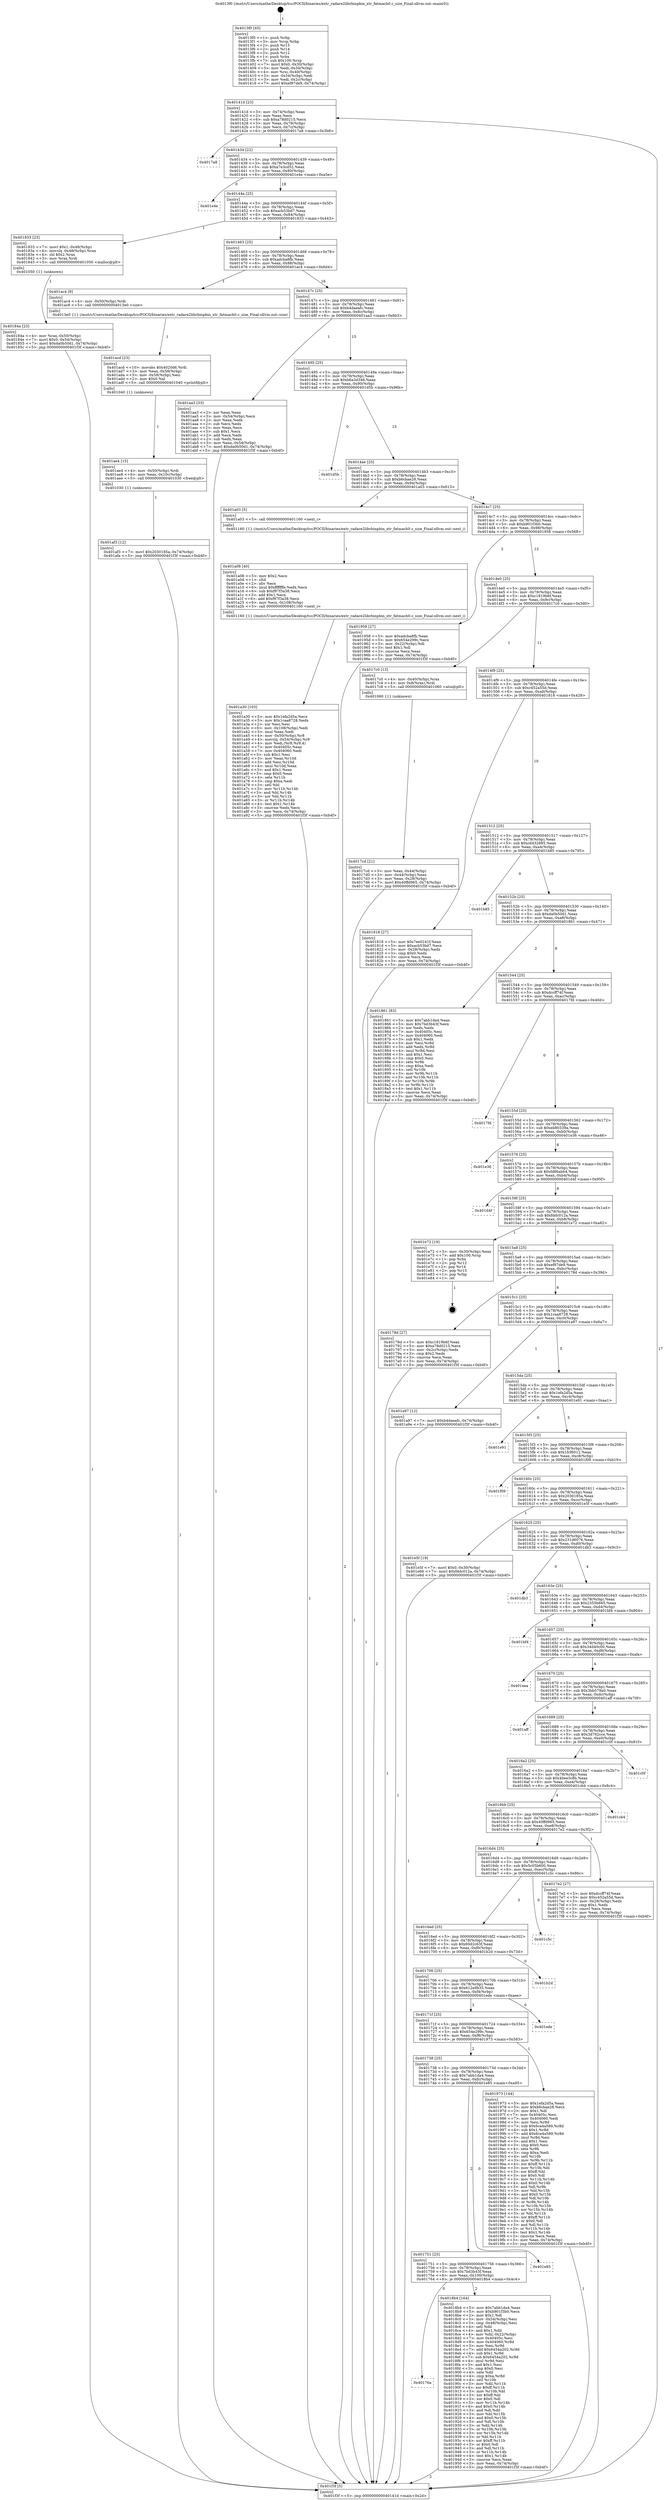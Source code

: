 digraph "0x4013f0" {
  label = "0x4013f0 (/mnt/c/Users/mathe/Desktop/tcc/POCII/binaries/extr_radare2librbinpbin_xtr_fatmach0.c_size_Final-ollvm.out::main(0))"
  labelloc = "t"
  node[shape=record]

  Entry [label="",width=0.3,height=0.3,shape=circle,fillcolor=black,style=filled]
  "0x40141d" [label="{
     0x40141d [23]\l
     | [instrs]\l
     &nbsp;&nbsp;0x40141d \<+3\>: mov -0x74(%rbp),%eax\l
     &nbsp;&nbsp;0x401420 \<+2\>: mov %eax,%ecx\l
     &nbsp;&nbsp;0x401422 \<+6\>: sub $0xa78d0215,%ecx\l
     &nbsp;&nbsp;0x401428 \<+3\>: mov %eax,-0x78(%rbp)\l
     &nbsp;&nbsp;0x40142b \<+3\>: mov %ecx,-0x7c(%rbp)\l
     &nbsp;&nbsp;0x40142e \<+6\>: je 00000000004017a8 \<main+0x3b8\>\l
  }"]
  "0x4017a8" [label="{
     0x4017a8\l
  }", style=dashed]
  "0x401434" [label="{
     0x401434 [22]\l
     | [instrs]\l
     &nbsp;&nbsp;0x401434 \<+5\>: jmp 0000000000401439 \<main+0x49\>\l
     &nbsp;&nbsp;0x401439 \<+3\>: mov -0x78(%rbp),%eax\l
     &nbsp;&nbsp;0x40143c \<+5\>: sub $0xa7e3cd52,%eax\l
     &nbsp;&nbsp;0x401441 \<+3\>: mov %eax,-0x80(%rbp)\l
     &nbsp;&nbsp;0x401444 \<+6\>: je 0000000000401e4e \<main+0xa5e\>\l
  }"]
  Exit [label="",width=0.3,height=0.3,shape=circle,fillcolor=black,style=filled,peripheries=2]
  "0x401e4e" [label="{
     0x401e4e\l
  }", style=dashed]
  "0x40144a" [label="{
     0x40144a [25]\l
     | [instrs]\l
     &nbsp;&nbsp;0x40144a \<+5\>: jmp 000000000040144f \<main+0x5f\>\l
     &nbsp;&nbsp;0x40144f \<+3\>: mov -0x78(%rbp),%eax\l
     &nbsp;&nbsp;0x401452 \<+5\>: sub $0xacb53bd7,%eax\l
     &nbsp;&nbsp;0x401457 \<+6\>: mov %eax,-0x84(%rbp)\l
     &nbsp;&nbsp;0x40145d \<+6\>: je 0000000000401833 \<main+0x443\>\l
  }"]
  "0x401af3" [label="{
     0x401af3 [12]\l
     | [instrs]\l
     &nbsp;&nbsp;0x401af3 \<+7\>: movl $0x2030185a,-0x74(%rbp)\l
     &nbsp;&nbsp;0x401afa \<+5\>: jmp 0000000000401f3f \<main+0xb4f\>\l
  }"]
  "0x401833" [label="{
     0x401833 [23]\l
     | [instrs]\l
     &nbsp;&nbsp;0x401833 \<+7\>: movl $0x1,-0x48(%rbp)\l
     &nbsp;&nbsp;0x40183a \<+4\>: movslq -0x48(%rbp),%rax\l
     &nbsp;&nbsp;0x40183e \<+4\>: shl $0x2,%rax\l
     &nbsp;&nbsp;0x401842 \<+3\>: mov %rax,%rdi\l
     &nbsp;&nbsp;0x401845 \<+5\>: call 0000000000401050 \<malloc@plt\>\l
     | [calls]\l
     &nbsp;&nbsp;0x401050 \{1\} (unknown)\l
  }"]
  "0x401463" [label="{
     0x401463 [25]\l
     | [instrs]\l
     &nbsp;&nbsp;0x401463 \<+5\>: jmp 0000000000401468 \<main+0x78\>\l
     &nbsp;&nbsp;0x401468 \<+3\>: mov -0x78(%rbp),%eax\l
     &nbsp;&nbsp;0x40146b \<+5\>: sub $0xadcba8fb,%eax\l
     &nbsp;&nbsp;0x401470 \<+6\>: mov %eax,-0x88(%rbp)\l
     &nbsp;&nbsp;0x401476 \<+6\>: je 0000000000401ac4 \<main+0x6d4\>\l
  }"]
  "0x401ae4" [label="{
     0x401ae4 [15]\l
     | [instrs]\l
     &nbsp;&nbsp;0x401ae4 \<+4\>: mov -0x50(%rbp),%rdi\l
     &nbsp;&nbsp;0x401ae8 \<+6\>: mov %eax,-0x10c(%rbp)\l
     &nbsp;&nbsp;0x401aee \<+5\>: call 0000000000401030 \<free@plt\>\l
     | [calls]\l
     &nbsp;&nbsp;0x401030 \{1\} (unknown)\l
  }"]
  "0x401ac4" [label="{
     0x401ac4 [9]\l
     | [instrs]\l
     &nbsp;&nbsp;0x401ac4 \<+4\>: mov -0x50(%rbp),%rdi\l
     &nbsp;&nbsp;0x401ac8 \<+5\>: call 00000000004013e0 \<size\>\l
     | [calls]\l
     &nbsp;&nbsp;0x4013e0 \{1\} (/mnt/c/Users/mathe/Desktop/tcc/POCII/binaries/extr_radare2librbinpbin_xtr_fatmach0.c_size_Final-ollvm.out::size)\l
  }"]
  "0x40147c" [label="{
     0x40147c [25]\l
     | [instrs]\l
     &nbsp;&nbsp;0x40147c \<+5\>: jmp 0000000000401481 \<main+0x91\>\l
     &nbsp;&nbsp;0x401481 \<+3\>: mov -0x78(%rbp),%eax\l
     &nbsp;&nbsp;0x401484 \<+5\>: sub $0xb4daeafc,%eax\l
     &nbsp;&nbsp;0x401489 \<+6\>: mov %eax,-0x8c(%rbp)\l
     &nbsp;&nbsp;0x40148f \<+6\>: je 0000000000401aa3 \<main+0x6b3\>\l
  }"]
  "0x401acd" [label="{
     0x401acd [23]\l
     | [instrs]\l
     &nbsp;&nbsp;0x401acd \<+10\>: movabs $0x4020d6,%rdi\l
     &nbsp;&nbsp;0x401ad7 \<+3\>: mov %eax,-0x58(%rbp)\l
     &nbsp;&nbsp;0x401ada \<+3\>: mov -0x58(%rbp),%esi\l
     &nbsp;&nbsp;0x401add \<+2\>: mov $0x0,%al\l
     &nbsp;&nbsp;0x401adf \<+5\>: call 0000000000401040 \<printf@plt\>\l
     | [calls]\l
     &nbsp;&nbsp;0x401040 \{1\} (unknown)\l
  }"]
  "0x401aa3" [label="{
     0x401aa3 [33]\l
     | [instrs]\l
     &nbsp;&nbsp;0x401aa3 \<+2\>: xor %eax,%eax\l
     &nbsp;&nbsp;0x401aa5 \<+3\>: mov -0x54(%rbp),%ecx\l
     &nbsp;&nbsp;0x401aa8 \<+2\>: mov %eax,%edx\l
     &nbsp;&nbsp;0x401aaa \<+2\>: sub %ecx,%edx\l
     &nbsp;&nbsp;0x401aac \<+2\>: mov %eax,%ecx\l
     &nbsp;&nbsp;0x401aae \<+3\>: sub $0x1,%ecx\l
     &nbsp;&nbsp;0x401ab1 \<+2\>: add %ecx,%edx\l
     &nbsp;&nbsp;0x401ab3 \<+2\>: sub %edx,%eax\l
     &nbsp;&nbsp;0x401ab5 \<+3\>: mov %eax,-0x54(%rbp)\l
     &nbsp;&nbsp;0x401ab8 \<+7\>: movl $0xda0b50d1,-0x74(%rbp)\l
     &nbsp;&nbsp;0x401abf \<+5\>: jmp 0000000000401f3f \<main+0xb4f\>\l
  }"]
  "0x401495" [label="{
     0x401495 [25]\l
     | [instrs]\l
     &nbsp;&nbsp;0x401495 \<+5\>: jmp 000000000040149a \<main+0xaa\>\l
     &nbsp;&nbsp;0x40149a \<+3\>: mov -0x78(%rbp),%eax\l
     &nbsp;&nbsp;0x40149d \<+5\>: sub $0xb6a3d346,%eax\l
     &nbsp;&nbsp;0x4014a2 \<+6\>: mov %eax,-0x90(%rbp)\l
     &nbsp;&nbsp;0x4014a8 \<+6\>: je 0000000000401d5b \<main+0x96b\>\l
  }"]
  "0x401a30" [label="{
     0x401a30 [103]\l
     | [instrs]\l
     &nbsp;&nbsp;0x401a30 \<+5\>: mov $0x1efa2d5a,%ecx\l
     &nbsp;&nbsp;0x401a35 \<+5\>: mov $0x1caa8728,%edx\l
     &nbsp;&nbsp;0x401a3a \<+2\>: xor %esi,%esi\l
     &nbsp;&nbsp;0x401a3c \<+6\>: mov -0x108(%rbp),%edi\l
     &nbsp;&nbsp;0x401a42 \<+3\>: imul %eax,%edi\l
     &nbsp;&nbsp;0x401a45 \<+4\>: mov -0x50(%rbp),%r8\l
     &nbsp;&nbsp;0x401a49 \<+4\>: movslq -0x54(%rbp),%r9\l
     &nbsp;&nbsp;0x401a4d \<+4\>: mov %edi,(%r8,%r9,4)\l
     &nbsp;&nbsp;0x401a51 \<+7\>: mov 0x40405c,%eax\l
     &nbsp;&nbsp;0x401a58 \<+7\>: mov 0x404060,%edi\l
     &nbsp;&nbsp;0x401a5f \<+3\>: sub $0x1,%esi\l
     &nbsp;&nbsp;0x401a62 \<+3\>: mov %eax,%r10d\l
     &nbsp;&nbsp;0x401a65 \<+3\>: add %esi,%r10d\l
     &nbsp;&nbsp;0x401a68 \<+4\>: imul %r10d,%eax\l
     &nbsp;&nbsp;0x401a6c \<+3\>: and $0x1,%eax\l
     &nbsp;&nbsp;0x401a6f \<+3\>: cmp $0x0,%eax\l
     &nbsp;&nbsp;0x401a72 \<+4\>: sete %r11b\l
     &nbsp;&nbsp;0x401a76 \<+3\>: cmp $0xa,%edi\l
     &nbsp;&nbsp;0x401a79 \<+3\>: setl %bl\l
     &nbsp;&nbsp;0x401a7c \<+3\>: mov %r11b,%r14b\l
     &nbsp;&nbsp;0x401a7f \<+3\>: and %bl,%r14b\l
     &nbsp;&nbsp;0x401a82 \<+3\>: xor %bl,%r11b\l
     &nbsp;&nbsp;0x401a85 \<+3\>: or %r11b,%r14b\l
     &nbsp;&nbsp;0x401a88 \<+4\>: test $0x1,%r14b\l
     &nbsp;&nbsp;0x401a8c \<+3\>: cmovne %edx,%ecx\l
     &nbsp;&nbsp;0x401a8f \<+3\>: mov %ecx,-0x74(%rbp)\l
     &nbsp;&nbsp;0x401a92 \<+5\>: jmp 0000000000401f3f \<main+0xb4f\>\l
  }"]
  "0x401d5b" [label="{
     0x401d5b\l
  }", style=dashed]
  "0x4014ae" [label="{
     0x4014ae [25]\l
     | [instrs]\l
     &nbsp;&nbsp;0x4014ae \<+5\>: jmp 00000000004014b3 \<main+0xc3\>\l
     &nbsp;&nbsp;0x4014b3 \<+3\>: mov -0x78(%rbp),%eax\l
     &nbsp;&nbsp;0x4014b6 \<+5\>: sub $0xb6cbae28,%eax\l
     &nbsp;&nbsp;0x4014bb \<+6\>: mov %eax,-0x94(%rbp)\l
     &nbsp;&nbsp;0x4014c1 \<+6\>: je 0000000000401a03 \<main+0x613\>\l
  }"]
  "0x401a08" [label="{
     0x401a08 [40]\l
     | [instrs]\l
     &nbsp;&nbsp;0x401a08 \<+5\>: mov $0x2,%ecx\l
     &nbsp;&nbsp;0x401a0d \<+1\>: cltd\l
     &nbsp;&nbsp;0x401a0e \<+2\>: idiv %ecx\l
     &nbsp;&nbsp;0x401a10 \<+6\>: imul $0xfffffffe,%edx,%ecx\l
     &nbsp;&nbsp;0x401a16 \<+6\>: sub $0xf97f3a38,%ecx\l
     &nbsp;&nbsp;0x401a1c \<+3\>: add $0x1,%ecx\l
     &nbsp;&nbsp;0x401a1f \<+6\>: add $0xf97f3a38,%ecx\l
     &nbsp;&nbsp;0x401a25 \<+6\>: mov %ecx,-0x108(%rbp)\l
     &nbsp;&nbsp;0x401a2b \<+5\>: call 0000000000401160 \<next_i\>\l
     | [calls]\l
     &nbsp;&nbsp;0x401160 \{1\} (/mnt/c/Users/mathe/Desktop/tcc/POCII/binaries/extr_radare2librbinpbin_xtr_fatmach0.c_size_Final-ollvm.out::next_i)\l
  }"]
  "0x401a03" [label="{
     0x401a03 [5]\l
     | [instrs]\l
     &nbsp;&nbsp;0x401a03 \<+5\>: call 0000000000401160 \<next_i\>\l
     | [calls]\l
     &nbsp;&nbsp;0x401160 \{1\} (/mnt/c/Users/mathe/Desktop/tcc/POCII/binaries/extr_radare2librbinpbin_xtr_fatmach0.c_size_Final-ollvm.out::next_i)\l
  }"]
  "0x4014c7" [label="{
     0x4014c7 [25]\l
     | [instrs]\l
     &nbsp;&nbsp;0x4014c7 \<+5\>: jmp 00000000004014cc \<main+0xdc\>\l
     &nbsp;&nbsp;0x4014cc \<+3\>: mov -0x78(%rbp),%eax\l
     &nbsp;&nbsp;0x4014cf \<+5\>: sub $0xb901f3b0,%eax\l
     &nbsp;&nbsp;0x4014d4 \<+6\>: mov %eax,-0x98(%rbp)\l
     &nbsp;&nbsp;0x4014da \<+6\>: je 0000000000401958 \<main+0x568\>\l
  }"]
  "0x40176a" [label="{
     0x40176a\l
  }", style=dashed]
  "0x401958" [label="{
     0x401958 [27]\l
     | [instrs]\l
     &nbsp;&nbsp;0x401958 \<+5\>: mov $0xadcba8fb,%eax\l
     &nbsp;&nbsp;0x40195d \<+5\>: mov $0x654e299c,%ecx\l
     &nbsp;&nbsp;0x401962 \<+3\>: mov -0x22(%rbp),%dl\l
     &nbsp;&nbsp;0x401965 \<+3\>: test $0x1,%dl\l
     &nbsp;&nbsp;0x401968 \<+3\>: cmovne %ecx,%eax\l
     &nbsp;&nbsp;0x40196b \<+3\>: mov %eax,-0x74(%rbp)\l
     &nbsp;&nbsp;0x40196e \<+5\>: jmp 0000000000401f3f \<main+0xb4f\>\l
  }"]
  "0x4014e0" [label="{
     0x4014e0 [25]\l
     | [instrs]\l
     &nbsp;&nbsp;0x4014e0 \<+5\>: jmp 00000000004014e5 \<main+0xf5\>\l
     &nbsp;&nbsp;0x4014e5 \<+3\>: mov -0x78(%rbp),%eax\l
     &nbsp;&nbsp;0x4014e8 \<+5\>: sub $0xc1819b6f,%eax\l
     &nbsp;&nbsp;0x4014ed \<+6\>: mov %eax,-0x9c(%rbp)\l
     &nbsp;&nbsp;0x4014f3 \<+6\>: je 00000000004017c0 \<main+0x3d0\>\l
  }"]
  "0x4018b4" [label="{
     0x4018b4 [164]\l
     | [instrs]\l
     &nbsp;&nbsp;0x4018b4 \<+5\>: mov $0x7abb1da4,%eax\l
     &nbsp;&nbsp;0x4018b9 \<+5\>: mov $0xb901f3b0,%ecx\l
     &nbsp;&nbsp;0x4018be \<+2\>: mov $0x1,%dl\l
     &nbsp;&nbsp;0x4018c0 \<+3\>: mov -0x54(%rbp),%esi\l
     &nbsp;&nbsp;0x4018c3 \<+3\>: cmp -0x48(%rbp),%esi\l
     &nbsp;&nbsp;0x4018c6 \<+4\>: setl %dil\l
     &nbsp;&nbsp;0x4018ca \<+4\>: and $0x1,%dil\l
     &nbsp;&nbsp;0x4018ce \<+4\>: mov %dil,-0x22(%rbp)\l
     &nbsp;&nbsp;0x4018d2 \<+7\>: mov 0x40405c,%esi\l
     &nbsp;&nbsp;0x4018d9 \<+8\>: mov 0x404060,%r8d\l
     &nbsp;&nbsp;0x4018e1 \<+3\>: mov %esi,%r9d\l
     &nbsp;&nbsp;0x4018e4 \<+7\>: add $0x6454a202,%r9d\l
     &nbsp;&nbsp;0x4018eb \<+4\>: sub $0x1,%r9d\l
     &nbsp;&nbsp;0x4018ef \<+7\>: sub $0x6454a202,%r9d\l
     &nbsp;&nbsp;0x4018f6 \<+4\>: imul %r9d,%esi\l
     &nbsp;&nbsp;0x4018fa \<+3\>: and $0x1,%esi\l
     &nbsp;&nbsp;0x4018fd \<+3\>: cmp $0x0,%esi\l
     &nbsp;&nbsp;0x401900 \<+4\>: sete %dil\l
     &nbsp;&nbsp;0x401904 \<+4\>: cmp $0xa,%r8d\l
     &nbsp;&nbsp;0x401908 \<+4\>: setl %r10b\l
     &nbsp;&nbsp;0x40190c \<+3\>: mov %dil,%r11b\l
     &nbsp;&nbsp;0x40190f \<+4\>: xor $0xff,%r11b\l
     &nbsp;&nbsp;0x401913 \<+3\>: mov %r10b,%bl\l
     &nbsp;&nbsp;0x401916 \<+3\>: xor $0xff,%bl\l
     &nbsp;&nbsp;0x401919 \<+3\>: xor $0x0,%dl\l
     &nbsp;&nbsp;0x40191c \<+3\>: mov %r11b,%r14b\l
     &nbsp;&nbsp;0x40191f \<+4\>: and $0x0,%r14b\l
     &nbsp;&nbsp;0x401923 \<+3\>: and %dl,%dil\l
     &nbsp;&nbsp;0x401926 \<+3\>: mov %bl,%r15b\l
     &nbsp;&nbsp;0x401929 \<+4\>: and $0x0,%r15b\l
     &nbsp;&nbsp;0x40192d \<+3\>: and %dl,%r10b\l
     &nbsp;&nbsp;0x401930 \<+3\>: or %dil,%r14b\l
     &nbsp;&nbsp;0x401933 \<+3\>: or %r10b,%r15b\l
     &nbsp;&nbsp;0x401936 \<+3\>: xor %r15b,%r14b\l
     &nbsp;&nbsp;0x401939 \<+3\>: or %bl,%r11b\l
     &nbsp;&nbsp;0x40193c \<+4\>: xor $0xff,%r11b\l
     &nbsp;&nbsp;0x401940 \<+3\>: or $0x0,%dl\l
     &nbsp;&nbsp;0x401943 \<+3\>: and %dl,%r11b\l
     &nbsp;&nbsp;0x401946 \<+3\>: or %r11b,%r14b\l
     &nbsp;&nbsp;0x401949 \<+4\>: test $0x1,%r14b\l
     &nbsp;&nbsp;0x40194d \<+3\>: cmovne %ecx,%eax\l
     &nbsp;&nbsp;0x401950 \<+3\>: mov %eax,-0x74(%rbp)\l
     &nbsp;&nbsp;0x401953 \<+5\>: jmp 0000000000401f3f \<main+0xb4f\>\l
  }"]
  "0x4017c0" [label="{
     0x4017c0 [13]\l
     | [instrs]\l
     &nbsp;&nbsp;0x4017c0 \<+4\>: mov -0x40(%rbp),%rax\l
     &nbsp;&nbsp;0x4017c4 \<+4\>: mov 0x8(%rax),%rdi\l
     &nbsp;&nbsp;0x4017c8 \<+5\>: call 0000000000401060 \<atoi@plt\>\l
     | [calls]\l
     &nbsp;&nbsp;0x401060 \{1\} (unknown)\l
  }"]
  "0x4014f9" [label="{
     0x4014f9 [25]\l
     | [instrs]\l
     &nbsp;&nbsp;0x4014f9 \<+5\>: jmp 00000000004014fe \<main+0x10e\>\l
     &nbsp;&nbsp;0x4014fe \<+3\>: mov -0x78(%rbp),%eax\l
     &nbsp;&nbsp;0x401501 \<+5\>: sub $0xc452a55d,%eax\l
     &nbsp;&nbsp;0x401506 \<+6\>: mov %eax,-0xa0(%rbp)\l
     &nbsp;&nbsp;0x40150c \<+6\>: je 0000000000401818 \<main+0x428\>\l
  }"]
  "0x401751" [label="{
     0x401751 [25]\l
     | [instrs]\l
     &nbsp;&nbsp;0x401751 \<+5\>: jmp 0000000000401756 \<main+0x366\>\l
     &nbsp;&nbsp;0x401756 \<+3\>: mov -0x78(%rbp),%eax\l
     &nbsp;&nbsp;0x401759 \<+5\>: sub $0x7bd3b43f,%eax\l
     &nbsp;&nbsp;0x40175e \<+6\>: mov %eax,-0x100(%rbp)\l
     &nbsp;&nbsp;0x401764 \<+6\>: je 00000000004018b4 \<main+0x4c4\>\l
  }"]
  "0x401818" [label="{
     0x401818 [27]\l
     | [instrs]\l
     &nbsp;&nbsp;0x401818 \<+5\>: mov $0x7ee0241f,%eax\l
     &nbsp;&nbsp;0x40181d \<+5\>: mov $0xacb53bd7,%ecx\l
     &nbsp;&nbsp;0x401822 \<+3\>: mov -0x28(%rbp),%edx\l
     &nbsp;&nbsp;0x401825 \<+3\>: cmp $0x0,%edx\l
     &nbsp;&nbsp;0x401828 \<+3\>: cmove %ecx,%eax\l
     &nbsp;&nbsp;0x40182b \<+3\>: mov %eax,-0x74(%rbp)\l
     &nbsp;&nbsp;0x40182e \<+5\>: jmp 0000000000401f3f \<main+0xb4f\>\l
  }"]
  "0x401512" [label="{
     0x401512 [25]\l
     | [instrs]\l
     &nbsp;&nbsp;0x401512 \<+5\>: jmp 0000000000401517 \<main+0x127\>\l
     &nbsp;&nbsp;0x401517 \<+3\>: mov -0x78(%rbp),%eax\l
     &nbsp;&nbsp;0x40151a \<+5\>: sub $0xcd432885,%eax\l
     &nbsp;&nbsp;0x40151f \<+6\>: mov %eax,-0xa4(%rbp)\l
     &nbsp;&nbsp;0x401525 \<+6\>: je 0000000000401b85 \<main+0x795\>\l
  }"]
  "0x401e85" [label="{
     0x401e85\l
  }", style=dashed]
  "0x401b85" [label="{
     0x401b85\l
  }", style=dashed]
  "0x40152b" [label="{
     0x40152b [25]\l
     | [instrs]\l
     &nbsp;&nbsp;0x40152b \<+5\>: jmp 0000000000401530 \<main+0x140\>\l
     &nbsp;&nbsp;0x401530 \<+3\>: mov -0x78(%rbp),%eax\l
     &nbsp;&nbsp;0x401533 \<+5\>: sub $0xda0b50d1,%eax\l
     &nbsp;&nbsp;0x401538 \<+6\>: mov %eax,-0xa8(%rbp)\l
     &nbsp;&nbsp;0x40153e \<+6\>: je 0000000000401861 \<main+0x471\>\l
  }"]
  "0x401738" [label="{
     0x401738 [25]\l
     | [instrs]\l
     &nbsp;&nbsp;0x401738 \<+5\>: jmp 000000000040173d \<main+0x34d\>\l
     &nbsp;&nbsp;0x40173d \<+3\>: mov -0x78(%rbp),%eax\l
     &nbsp;&nbsp;0x401740 \<+5\>: sub $0x7abb1da4,%eax\l
     &nbsp;&nbsp;0x401745 \<+6\>: mov %eax,-0xfc(%rbp)\l
     &nbsp;&nbsp;0x40174b \<+6\>: je 0000000000401e85 \<main+0xa95\>\l
  }"]
  "0x401861" [label="{
     0x401861 [83]\l
     | [instrs]\l
     &nbsp;&nbsp;0x401861 \<+5\>: mov $0x7abb1da4,%eax\l
     &nbsp;&nbsp;0x401866 \<+5\>: mov $0x7bd3b43f,%ecx\l
     &nbsp;&nbsp;0x40186b \<+2\>: xor %edx,%edx\l
     &nbsp;&nbsp;0x40186d \<+7\>: mov 0x40405c,%esi\l
     &nbsp;&nbsp;0x401874 \<+7\>: mov 0x404060,%edi\l
     &nbsp;&nbsp;0x40187b \<+3\>: sub $0x1,%edx\l
     &nbsp;&nbsp;0x40187e \<+3\>: mov %esi,%r8d\l
     &nbsp;&nbsp;0x401881 \<+3\>: add %edx,%r8d\l
     &nbsp;&nbsp;0x401884 \<+4\>: imul %r8d,%esi\l
     &nbsp;&nbsp;0x401888 \<+3\>: and $0x1,%esi\l
     &nbsp;&nbsp;0x40188b \<+3\>: cmp $0x0,%esi\l
     &nbsp;&nbsp;0x40188e \<+4\>: sete %r9b\l
     &nbsp;&nbsp;0x401892 \<+3\>: cmp $0xa,%edi\l
     &nbsp;&nbsp;0x401895 \<+4\>: setl %r10b\l
     &nbsp;&nbsp;0x401899 \<+3\>: mov %r9b,%r11b\l
     &nbsp;&nbsp;0x40189c \<+3\>: and %r10b,%r11b\l
     &nbsp;&nbsp;0x40189f \<+3\>: xor %r10b,%r9b\l
     &nbsp;&nbsp;0x4018a2 \<+3\>: or %r9b,%r11b\l
     &nbsp;&nbsp;0x4018a5 \<+4\>: test $0x1,%r11b\l
     &nbsp;&nbsp;0x4018a9 \<+3\>: cmovne %ecx,%eax\l
     &nbsp;&nbsp;0x4018ac \<+3\>: mov %eax,-0x74(%rbp)\l
     &nbsp;&nbsp;0x4018af \<+5\>: jmp 0000000000401f3f \<main+0xb4f\>\l
  }"]
  "0x401544" [label="{
     0x401544 [25]\l
     | [instrs]\l
     &nbsp;&nbsp;0x401544 \<+5\>: jmp 0000000000401549 \<main+0x159\>\l
     &nbsp;&nbsp;0x401549 \<+3\>: mov -0x78(%rbp),%eax\l
     &nbsp;&nbsp;0x40154c \<+5\>: sub $0xdccff74f,%eax\l
     &nbsp;&nbsp;0x401551 \<+6\>: mov %eax,-0xac(%rbp)\l
     &nbsp;&nbsp;0x401557 \<+6\>: je 00000000004017fd \<main+0x40d\>\l
  }"]
  "0x401973" [label="{
     0x401973 [144]\l
     | [instrs]\l
     &nbsp;&nbsp;0x401973 \<+5\>: mov $0x1efa2d5a,%eax\l
     &nbsp;&nbsp;0x401978 \<+5\>: mov $0xb6cbae28,%ecx\l
     &nbsp;&nbsp;0x40197d \<+2\>: mov $0x1,%dl\l
     &nbsp;&nbsp;0x40197f \<+7\>: mov 0x40405c,%esi\l
     &nbsp;&nbsp;0x401986 \<+7\>: mov 0x404060,%edi\l
     &nbsp;&nbsp;0x40198d \<+3\>: mov %esi,%r8d\l
     &nbsp;&nbsp;0x401990 \<+7\>: sub $0x6ca4a589,%r8d\l
     &nbsp;&nbsp;0x401997 \<+4\>: sub $0x1,%r8d\l
     &nbsp;&nbsp;0x40199b \<+7\>: add $0x6ca4a589,%r8d\l
     &nbsp;&nbsp;0x4019a2 \<+4\>: imul %r8d,%esi\l
     &nbsp;&nbsp;0x4019a6 \<+3\>: and $0x1,%esi\l
     &nbsp;&nbsp;0x4019a9 \<+3\>: cmp $0x0,%esi\l
     &nbsp;&nbsp;0x4019ac \<+4\>: sete %r9b\l
     &nbsp;&nbsp;0x4019b0 \<+3\>: cmp $0xa,%edi\l
     &nbsp;&nbsp;0x4019b3 \<+4\>: setl %r10b\l
     &nbsp;&nbsp;0x4019b7 \<+3\>: mov %r9b,%r11b\l
     &nbsp;&nbsp;0x4019ba \<+4\>: xor $0xff,%r11b\l
     &nbsp;&nbsp;0x4019be \<+3\>: mov %r10b,%bl\l
     &nbsp;&nbsp;0x4019c1 \<+3\>: xor $0xff,%bl\l
     &nbsp;&nbsp;0x4019c4 \<+3\>: xor $0x0,%dl\l
     &nbsp;&nbsp;0x4019c7 \<+3\>: mov %r11b,%r14b\l
     &nbsp;&nbsp;0x4019ca \<+4\>: and $0x0,%r14b\l
     &nbsp;&nbsp;0x4019ce \<+3\>: and %dl,%r9b\l
     &nbsp;&nbsp;0x4019d1 \<+3\>: mov %bl,%r15b\l
     &nbsp;&nbsp;0x4019d4 \<+4\>: and $0x0,%r15b\l
     &nbsp;&nbsp;0x4019d8 \<+3\>: and %dl,%r10b\l
     &nbsp;&nbsp;0x4019db \<+3\>: or %r9b,%r14b\l
     &nbsp;&nbsp;0x4019de \<+3\>: or %r10b,%r15b\l
     &nbsp;&nbsp;0x4019e1 \<+3\>: xor %r15b,%r14b\l
     &nbsp;&nbsp;0x4019e4 \<+3\>: or %bl,%r11b\l
     &nbsp;&nbsp;0x4019e7 \<+4\>: xor $0xff,%r11b\l
     &nbsp;&nbsp;0x4019eb \<+3\>: or $0x0,%dl\l
     &nbsp;&nbsp;0x4019ee \<+3\>: and %dl,%r11b\l
     &nbsp;&nbsp;0x4019f1 \<+3\>: or %r11b,%r14b\l
     &nbsp;&nbsp;0x4019f4 \<+4\>: test $0x1,%r14b\l
     &nbsp;&nbsp;0x4019f8 \<+3\>: cmovne %ecx,%eax\l
     &nbsp;&nbsp;0x4019fb \<+3\>: mov %eax,-0x74(%rbp)\l
     &nbsp;&nbsp;0x4019fe \<+5\>: jmp 0000000000401f3f \<main+0xb4f\>\l
  }"]
  "0x4017fd" [label="{
     0x4017fd\l
  }", style=dashed]
  "0x40155d" [label="{
     0x40155d [25]\l
     | [instrs]\l
     &nbsp;&nbsp;0x40155d \<+5\>: jmp 0000000000401562 \<main+0x172\>\l
     &nbsp;&nbsp;0x401562 \<+3\>: mov -0x78(%rbp),%eax\l
     &nbsp;&nbsp;0x401565 \<+5\>: sub $0xeb80339a,%eax\l
     &nbsp;&nbsp;0x40156a \<+6\>: mov %eax,-0xb0(%rbp)\l
     &nbsp;&nbsp;0x401570 \<+6\>: je 0000000000401e36 \<main+0xa46\>\l
  }"]
  "0x40171f" [label="{
     0x40171f [25]\l
     | [instrs]\l
     &nbsp;&nbsp;0x40171f \<+5\>: jmp 0000000000401724 \<main+0x334\>\l
     &nbsp;&nbsp;0x401724 \<+3\>: mov -0x78(%rbp),%eax\l
     &nbsp;&nbsp;0x401727 \<+5\>: sub $0x654e299c,%eax\l
     &nbsp;&nbsp;0x40172c \<+6\>: mov %eax,-0xf8(%rbp)\l
     &nbsp;&nbsp;0x401732 \<+6\>: je 0000000000401973 \<main+0x583\>\l
  }"]
  "0x401e36" [label="{
     0x401e36\l
  }", style=dashed]
  "0x401576" [label="{
     0x401576 [25]\l
     | [instrs]\l
     &nbsp;&nbsp;0x401576 \<+5\>: jmp 000000000040157b \<main+0x18b\>\l
     &nbsp;&nbsp;0x40157b \<+3\>: mov -0x78(%rbp),%eax\l
     &nbsp;&nbsp;0x40157e \<+5\>: sub $0xfd86abb4,%eax\l
     &nbsp;&nbsp;0x401583 \<+6\>: mov %eax,-0xb4(%rbp)\l
     &nbsp;&nbsp;0x401589 \<+6\>: je 0000000000401d4f \<main+0x95f\>\l
  }"]
  "0x401ede" [label="{
     0x401ede\l
  }", style=dashed]
  "0x401d4f" [label="{
     0x401d4f\l
  }", style=dashed]
  "0x40158f" [label="{
     0x40158f [25]\l
     | [instrs]\l
     &nbsp;&nbsp;0x40158f \<+5\>: jmp 0000000000401594 \<main+0x1a4\>\l
     &nbsp;&nbsp;0x401594 \<+3\>: mov -0x78(%rbp),%eax\l
     &nbsp;&nbsp;0x401597 \<+5\>: sub $0xfddc012a,%eax\l
     &nbsp;&nbsp;0x40159c \<+6\>: mov %eax,-0xb8(%rbp)\l
     &nbsp;&nbsp;0x4015a2 \<+6\>: je 0000000000401e72 \<main+0xa82\>\l
  }"]
  "0x401706" [label="{
     0x401706 [25]\l
     | [instrs]\l
     &nbsp;&nbsp;0x401706 \<+5\>: jmp 000000000040170b \<main+0x31b\>\l
     &nbsp;&nbsp;0x40170b \<+3\>: mov -0x78(%rbp),%eax\l
     &nbsp;&nbsp;0x40170e \<+5\>: sub $0x612e9b35,%eax\l
     &nbsp;&nbsp;0x401713 \<+6\>: mov %eax,-0xf4(%rbp)\l
     &nbsp;&nbsp;0x401719 \<+6\>: je 0000000000401ede \<main+0xaee\>\l
  }"]
  "0x401e72" [label="{
     0x401e72 [19]\l
     | [instrs]\l
     &nbsp;&nbsp;0x401e72 \<+3\>: mov -0x30(%rbp),%eax\l
     &nbsp;&nbsp;0x401e75 \<+7\>: add $0x100,%rsp\l
     &nbsp;&nbsp;0x401e7c \<+1\>: pop %rbx\l
     &nbsp;&nbsp;0x401e7d \<+2\>: pop %r12\l
     &nbsp;&nbsp;0x401e7f \<+2\>: pop %r14\l
     &nbsp;&nbsp;0x401e81 \<+2\>: pop %r15\l
     &nbsp;&nbsp;0x401e83 \<+1\>: pop %rbp\l
     &nbsp;&nbsp;0x401e84 \<+1\>: ret\l
  }"]
  "0x4015a8" [label="{
     0x4015a8 [25]\l
     | [instrs]\l
     &nbsp;&nbsp;0x4015a8 \<+5\>: jmp 00000000004015ad \<main+0x1bd\>\l
     &nbsp;&nbsp;0x4015ad \<+3\>: mov -0x78(%rbp),%eax\l
     &nbsp;&nbsp;0x4015b0 \<+5\>: sub $0xef97de9,%eax\l
     &nbsp;&nbsp;0x4015b5 \<+6\>: mov %eax,-0xbc(%rbp)\l
     &nbsp;&nbsp;0x4015bb \<+6\>: je 000000000040178d \<main+0x39d\>\l
  }"]
  "0x401b2d" [label="{
     0x401b2d\l
  }", style=dashed]
  "0x40178d" [label="{
     0x40178d [27]\l
     | [instrs]\l
     &nbsp;&nbsp;0x40178d \<+5\>: mov $0xc1819b6f,%eax\l
     &nbsp;&nbsp;0x401792 \<+5\>: mov $0xa78d0215,%ecx\l
     &nbsp;&nbsp;0x401797 \<+3\>: mov -0x2c(%rbp),%edx\l
     &nbsp;&nbsp;0x40179a \<+3\>: cmp $0x2,%edx\l
     &nbsp;&nbsp;0x40179d \<+3\>: cmovne %ecx,%eax\l
     &nbsp;&nbsp;0x4017a0 \<+3\>: mov %eax,-0x74(%rbp)\l
     &nbsp;&nbsp;0x4017a3 \<+5\>: jmp 0000000000401f3f \<main+0xb4f\>\l
  }"]
  "0x4015c1" [label="{
     0x4015c1 [25]\l
     | [instrs]\l
     &nbsp;&nbsp;0x4015c1 \<+5\>: jmp 00000000004015c6 \<main+0x1d6\>\l
     &nbsp;&nbsp;0x4015c6 \<+3\>: mov -0x78(%rbp),%eax\l
     &nbsp;&nbsp;0x4015c9 \<+5\>: sub $0x1caa8728,%eax\l
     &nbsp;&nbsp;0x4015ce \<+6\>: mov %eax,-0xc0(%rbp)\l
     &nbsp;&nbsp;0x4015d4 \<+6\>: je 0000000000401a97 \<main+0x6a7\>\l
  }"]
  "0x401f3f" [label="{
     0x401f3f [5]\l
     | [instrs]\l
     &nbsp;&nbsp;0x401f3f \<+5\>: jmp 000000000040141d \<main+0x2d\>\l
  }"]
  "0x4013f0" [label="{
     0x4013f0 [45]\l
     | [instrs]\l
     &nbsp;&nbsp;0x4013f0 \<+1\>: push %rbp\l
     &nbsp;&nbsp;0x4013f1 \<+3\>: mov %rsp,%rbp\l
     &nbsp;&nbsp;0x4013f4 \<+2\>: push %r15\l
     &nbsp;&nbsp;0x4013f6 \<+2\>: push %r14\l
     &nbsp;&nbsp;0x4013f8 \<+2\>: push %r12\l
     &nbsp;&nbsp;0x4013fa \<+1\>: push %rbx\l
     &nbsp;&nbsp;0x4013fb \<+7\>: sub $0x100,%rsp\l
     &nbsp;&nbsp;0x401402 \<+7\>: movl $0x0,-0x30(%rbp)\l
     &nbsp;&nbsp;0x401409 \<+3\>: mov %edi,-0x34(%rbp)\l
     &nbsp;&nbsp;0x40140c \<+4\>: mov %rsi,-0x40(%rbp)\l
     &nbsp;&nbsp;0x401410 \<+3\>: mov -0x34(%rbp),%edi\l
     &nbsp;&nbsp;0x401413 \<+3\>: mov %edi,-0x2c(%rbp)\l
     &nbsp;&nbsp;0x401416 \<+7\>: movl $0xef97de9,-0x74(%rbp)\l
  }"]
  "0x4017cd" [label="{
     0x4017cd [21]\l
     | [instrs]\l
     &nbsp;&nbsp;0x4017cd \<+3\>: mov %eax,-0x44(%rbp)\l
     &nbsp;&nbsp;0x4017d0 \<+3\>: mov -0x44(%rbp),%eax\l
     &nbsp;&nbsp;0x4017d3 \<+3\>: mov %eax,-0x28(%rbp)\l
     &nbsp;&nbsp;0x4017d6 \<+7\>: movl $0x40ffd965,-0x74(%rbp)\l
     &nbsp;&nbsp;0x4017dd \<+5\>: jmp 0000000000401f3f \<main+0xb4f\>\l
  }"]
  "0x4016ed" [label="{
     0x4016ed [25]\l
     | [instrs]\l
     &nbsp;&nbsp;0x4016ed \<+5\>: jmp 00000000004016f2 \<main+0x302\>\l
     &nbsp;&nbsp;0x4016f2 \<+3\>: mov -0x78(%rbp),%eax\l
     &nbsp;&nbsp;0x4016f5 \<+5\>: sub $0x60d2c63f,%eax\l
     &nbsp;&nbsp;0x4016fa \<+6\>: mov %eax,-0xf0(%rbp)\l
     &nbsp;&nbsp;0x401700 \<+6\>: je 0000000000401b2d \<main+0x73d\>\l
  }"]
  "0x401a97" [label="{
     0x401a97 [12]\l
     | [instrs]\l
     &nbsp;&nbsp;0x401a97 \<+7\>: movl $0xb4daeafc,-0x74(%rbp)\l
     &nbsp;&nbsp;0x401a9e \<+5\>: jmp 0000000000401f3f \<main+0xb4f\>\l
  }"]
  "0x4015da" [label="{
     0x4015da [25]\l
     | [instrs]\l
     &nbsp;&nbsp;0x4015da \<+5\>: jmp 00000000004015df \<main+0x1ef\>\l
     &nbsp;&nbsp;0x4015df \<+3\>: mov -0x78(%rbp),%eax\l
     &nbsp;&nbsp;0x4015e2 \<+5\>: sub $0x1efa2d5a,%eax\l
     &nbsp;&nbsp;0x4015e7 \<+6\>: mov %eax,-0xc4(%rbp)\l
     &nbsp;&nbsp;0x4015ed \<+6\>: je 0000000000401e91 \<main+0xaa1\>\l
  }"]
  "0x401c5c" [label="{
     0x401c5c\l
  }", style=dashed]
  "0x401e91" [label="{
     0x401e91\l
  }", style=dashed]
  "0x4015f3" [label="{
     0x4015f3 [25]\l
     | [instrs]\l
     &nbsp;&nbsp;0x4015f3 \<+5\>: jmp 00000000004015f8 \<main+0x208\>\l
     &nbsp;&nbsp;0x4015f8 \<+3\>: mov -0x78(%rbp),%eax\l
     &nbsp;&nbsp;0x4015fb \<+5\>: sub $0x1fcf6012,%eax\l
     &nbsp;&nbsp;0x401600 \<+6\>: mov %eax,-0xc8(%rbp)\l
     &nbsp;&nbsp;0x401606 \<+6\>: je 0000000000401f09 \<main+0xb19\>\l
  }"]
  "0x40184a" [label="{
     0x40184a [23]\l
     | [instrs]\l
     &nbsp;&nbsp;0x40184a \<+4\>: mov %rax,-0x50(%rbp)\l
     &nbsp;&nbsp;0x40184e \<+7\>: movl $0x0,-0x54(%rbp)\l
     &nbsp;&nbsp;0x401855 \<+7\>: movl $0xda0b50d1,-0x74(%rbp)\l
     &nbsp;&nbsp;0x40185c \<+5\>: jmp 0000000000401f3f \<main+0xb4f\>\l
  }"]
  "0x401f09" [label="{
     0x401f09\l
  }", style=dashed]
  "0x40160c" [label="{
     0x40160c [25]\l
     | [instrs]\l
     &nbsp;&nbsp;0x40160c \<+5\>: jmp 0000000000401611 \<main+0x221\>\l
     &nbsp;&nbsp;0x401611 \<+3\>: mov -0x78(%rbp),%eax\l
     &nbsp;&nbsp;0x401614 \<+5\>: sub $0x2030185a,%eax\l
     &nbsp;&nbsp;0x401619 \<+6\>: mov %eax,-0xcc(%rbp)\l
     &nbsp;&nbsp;0x40161f \<+6\>: je 0000000000401e5f \<main+0xa6f\>\l
  }"]
  "0x4016d4" [label="{
     0x4016d4 [25]\l
     | [instrs]\l
     &nbsp;&nbsp;0x4016d4 \<+5\>: jmp 00000000004016d9 \<main+0x2e9\>\l
     &nbsp;&nbsp;0x4016d9 \<+3\>: mov -0x78(%rbp),%eax\l
     &nbsp;&nbsp;0x4016dc \<+5\>: sub $0x5c05b600,%eax\l
     &nbsp;&nbsp;0x4016e1 \<+6\>: mov %eax,-0xec(%rbp)\l
     &nbsp;&nbsp;0x4016e7 \<+6\>: je 0000000000401c5c \<main+0x86c\>\l
  }"]
  "0x401e5f" [label="{
     0x401e5f [19]\l
     | [instrs]\l
     &nbsp;&nbsp;0x401e5f \<+7\>: movl $0x0,-0x30(%rbp)\l
     &nbsp;&nbsp;0x401e66 \<+7\>: movl $0xfddc012a,-0x74(%rbp)\l
     &nbsp;&nbsp;0x401e6d \<+5\>: jmp 0000000000401f3f \<main+0xb4f\>\l
  }"]
  "0x401625" [label="{
     0x401625 [25]\l
     | [instrs]\l
     &nbsp;&nbsp;0x401625 \<+5\>: jmp 000000000040162a \<main+0x23a\>\l
     &nbsp;&nbsp;0x40162a \<+3\>: mov -0x78(%rbp),%eax\l
     &nbsp;&nbsp;0x40162d \<+5\>: sub $0x231d6076,%eax\l
     &nbsp;&nbsp;0x401632 \<+6\>: mov %eax,-0xd0(%rbp)\l
     &nbsp;&nbsp;0x401638 \<+6\>: je 0000000000401db3 \<main+0x9c3\>\l
  }"]
  "0x4017e2" [label="{
     0x4017e2 [27]\l
     | [instrs]\l
     &nbsp;&nbsp;0x4017e2 \<+5\>: mov $0xdccff74f,%eax\l
     &nbsp;&nbsp;0x4017e7 \<+5\>: mov $0xc452a55d,%ecx\l
     &nbsp;&nbsp;0x4017ec \<+3\>: mov -0x28(%rbp),%edx\l
     &nbsp;&nbsp;0x4017ef \<+3\>: cmp $0x1,%edx\l
     &nbsp;&nbsp;0x4017f2 \<+3\>: cmovl %ecx,%eax\l
     &nbsp;&nbsp;0x4017f5 \<+3\>: mov %eax,-0x74(%rbp)\l
     &nbsp;&nbsp;0x4017f8 \<+5\>: jmp 0000000000401f3f \<main+0xb4f\>\l
  }"]
  "0x401db3" [label="{
     0x401db3\l
  }", style=dashed]
  "0x40163e" [label="{
     0x40163e [25]\l
     | [instrs]\l
     &nbsp;&nbsp;0x40163e \<+5\>: jmp 0000000000401643 \<main+0x253\>\l
     &nbsp;&nbsp;0x401643 \<+3\>: mov -0x78(%rbp),%eax\l
     &nbsp;&nbsp;0x401646 \<+5\>: sub $0x2355b665,%eax\l
     &nbsp;&nbsp;0x40164b \<+6\>: mov %eax,-0xd4(%rbp)\l
     &nbsp;&nbsp;0x401651 \<+6\>: je 0000000000401bf4 \<main+0x804\>\l
  }"]
  "0x4016bb" [label="{
     0x4016bb [25]\l
     | [instrs]\l
     &nbsp;&nbsp;0x4016bb \<+5\>: jmp 00000000004016c0 \<main+0x2d0\>\l
     &nbsp;&nbsp;0x4016c0 \<+3\>: mov -0x78(%rbp),%eax\l
     &nbsp;&nbsp;0x4016c3 \<+5\>: sub $0x40ffd965,%eax\l
     &nbsp;&nbsp;0x4016c8 \<+6\>: mov %eax,-0xe8(%rbp)\l
     &nbsp;&nbsp;0x4016ce \<+6\>: je 00000000004017e2 \<main+0x3f2\>\l
  }"]
  "0x401bf4" [label="{
     0x401bf4\l
  }", style=dashed]
  "0x401657" [label="{
     0x401657 [25]\l
     | [instrs]\l
     &nbsp;&nbsp;0x401657 \<+5\>: jmp 000000000040165c \<main+0x26c\>\l
     &nbsp;&nbsp;0x40165c \<+3\>: mov -0x78(%rbp),%eax\l
     &nbsp;&nbsp;0x40165f \<+5\>: sub $0x34d40c00,%eax\l
     &nbsp;&nbsp;0x401664 \<+6\>: mov %eax,-0xd8(%rbp)\l
     &nbsp;&nbsp;0x40166a \<+6\>: je 0000000000401eea \<main+0xafa\>\l
  }"]
  "0x401cb4" [label="{
     0x401cb4\l
  }", style=dashed]
  "0x401eea" [label="{
     0x401eea\l
  }", style=dashed]
  "0x401670" [label="{
     0x401670 [25]\l
     | [instrs]\l
     &nbsp;&nbsp;0x401670 \<+5\>: jmp 0000000000401675 \<main+0x285\>\l
     &nbsp;&nbsp;0x401675 \<+3\>: mov -0x78(%rbp),%eax\l
     &nbsp;&nbsp;0x401678 \<+5\>: sub $0x3bb579a0,%eax\l
     &nbsp;&nbsp;0x40167d \<+6\>: mov %eax,-0xdc(%rbp)\l
     &nbsp;&nbsp;0x401683 \<+6\>: je 0000000000401aff \<main+0x70f\>\l
  }"]
  "0x4016a2" [label="{
     0x4016a2 [25]\l
     | [instrs]\l
     &nbsp;&nbsp;0x4016a2 \<+5\>: jmp 00000000004016a7 \<main+0x2b7\>\l
     &nbsp;&nbsp;0x4016a7 \<+3\>: mov -0x78(%rbp),%eax\l
     &nbsp;&nbsp;0x4016aa \<+5\>: sub $0x40ee3c8b,%eax\l
     &nbsp;&nbsp;0x4016af \<+6\>: mov %eax,-0xe4(%rbp)\l
     &nbsp;&nbsp;0x4016b5 \<+6\>: je 0000000000401cb4 \<main+0x8c4\>\l
  }"]
  "0x401aff" [label="{
     0x401aff\l
  }", style=dashed]
  "0x401689" [label="{
     0x401689 [25]\l
     | [instrs]\l
     &nbsp;&nbsp;0x401689 \<+5\>: jmp 000000000040168e \<main+0x29e\>\l
     &nbsp;&nbsp;0x40168e \<+3\>: mov -0x78(%rbp),%eax\l
     &nbsp;&nbsp;0x401691 \<+5\>: sub $0x3d762cce,%eax\l
     &nbsp;&nbsp;0x401696 \<+6\>: mov %eax,-0xe0(%rbp)\l
     &nbsp;&nbsp;0x40169c \<+6\>: je 0000000000401c0f \<main+0x81f\>\l
  }"]
  "0x401c0f" [label="{
     0x401c0f\l
  }", style=dashed]
  Entry -> "0x4013f0" [label=" 1"]
  "0x40141d" -> "0x4017a8" [label=" 0"]
  "0x40141d" -> "0x401434" [label=" 18"]
  "0x401e72" -> Exit [label=" 1"]
  "0x401434" -> "0x401e4e" [label=" 0"]
  "0x401434" -> "0x40144a" [label=" 18"]
  "0x401e5f" -> "0x401f3f" [label=" 1"]
  "0x40144a" -> "0x401833" [label=" 1"]
  "0x40144a" -> "0x401463" [label=" 17"]
  "0x401af3" -> "0x401f3f" [label=" 1"]
  "0x401463" -> "0x401ac4" [label=" 1"]
  "0x401463" -> "0x40147c" [label=" 16"]
  "0x401ae4" -> "0x401af3" [label=" 1"]
  "0x40147c" -> "0x401aa3" [label=" 1"]
  "0x40147c" -> "0x401495" [label=" 15"]
  "0x401acd" -> "0x401ae4" [label=" 1"]
  "0x401495" -> "0x401d5b" [label=" 0"]
  "0x401495" -> "0x4014ae" [label=" 15"]
  "0x401ac4" -> "0x401acd" [label=" 1"]
  "0x4014ae" -> "0x401a03" [label=" 1"]
  "0x4014ae" -> "0x4014c7" [label=" 14"]
  "0x401aa3" -> "0x401f3f" [label=" 1"]
  "0x4014c7" -> "0x401958" [label=" 2"]
  "0x4014c7" -> "0x4014e0" [label=" 12"]
  "0x401a97" -> "0x401f3f" [label=" 1"]
  "0x4014e0" -> "0x4017c0" [label=" 1"]
  "0x4014e0" -> "0x4014f9" [label=" 11"]
  "0x401a30" -> "0x401f3f" [label=" 1"]
  "0x4014f9" -> "0x401818" [label=" 1"]
  "0x4014f9" -> "0x401512" [label=" 10"]
  "0x401a03" -> "0x401a08" [label=" 1"]
  "0x401512" -> "0x401b85" [label=" 0"]
  "0x401512" -> "0x40152b" [label=" 10"]
  "0x401973" -> "0x401f3f" [label=" 1"]
  "0x40152b" -> "0x401861" [label=" 2"]
  "0x40152b" -> "0x401544" [label=" 8"]
  "0x4018b4" -> "0x401f3f" [label=" 2"]
  "0x401544" -> "0x4017fd" [label=" 0"]
  "0x401544" -> "0x40155d" [label=" 8"]
  "0x401751" -> "0x40176a" [label=" 0"]
  "0x40155d" -> "0x401e36" [label=" 0"]
  "0x40155d" -> "0x401576" [label=" 8"]
  "0x401a08" -> "0x401a30" [label=" 1"]
  "0x401576" -> "0x401d4f" [label=" 0"]
  "0x401576" -> "0x40158f" [label=" 8"]
  "0x401738" -> "0x401751" [label=" 2"]
  "0x40158f" -> "0x401e72" [label=" 1"]
  "0x40158f" -> "0x4015a8" [label=" 7"]
  "0x401958" -> "0x401f3f" [label=" 2"]
  "0x4015a8" -> "0x40178d" [label=" 1"]
  "0x4015a8" -> "0x4015c1" [label=" 6"]
  "0x40178d" -> "0x401f3f" [label=" 1"]
  "0x4013f0" -> "0x40141d" [label=" 1"]
  "0x401f3f" -> "0x40141d" [label=" 17"]
  "0x4017c0" -> "0x4017cd" [label=" 1"]
  "0x4017cd" -> "0x401f3f" [label=" 1"]
  "0x40171f" -> "0x401738" [label=" 2"]
  "0x4015c1" -> "0x401a97" [label=" 1"]
  "0x4015c1" -> "0x4015da" [label=" 5"]
  "0x401751" -> "0x4018b4" [label=" 2"]
  "0x4015da" -> "0x401e91" [label=" 0"]
  "0x4015da" -> "0x4015f3" [label=" 5"]
  "0x401706" -> "0x40171f" [label=" 3"]
  "0x4015f3" -> "0x401f09" [label=" 0"]
  "0x4015f3" -> "0x40160c" [label=" 5"]
  "0x401738" -> "0x401e85" [label=" 0"]
  "0x40160c" -> "0x401e5f" [label=" 1"]
  "0x40160c" -> "0x401625" [label=" 4"]
  "0x4016ed" -> "0x401706" [label=" 3"]
  "0x401625" -> "0x401db3" [label=" 0"]
  "0x401625" -> "0x40163e" [label=" 4"]
  "0x4016ed" -> "0x401b2d" [label=" 0"]
  "0x40163e" -> "0x401bf4" [label=" 0"]
  "0x40163e" -> "0x401657" [label=" 4"]
  "0x4016d4" -> "0x4016ed" [label=" 3"]
  "0x401657" -> "0x401eea" [label=" 0"]
  "0x401657" -> "0x401670" [label=" 4"]
  "0x4016d4" -> "0x401c5c" [label=" 0"]
  "0x401670" -> "0x401aff" [label=" 0"]
  "0x401670" -> "0x401689" [label=" 4"]
  "0x401861" -> "0x401f3f" [label=" 2"]
  "0x401689" -> "0x401c0f" [label=" 0"]
  "0x401689" -> "0x4016a2" [label=" 4"]
  "0x401706" -> "0x401ede" [label=" 0"]
  "0x4016a2" -> "0x401cb4" [label=" 0"]
  "0x4016a2" -> "0x4016bb" [label=" 4"]
  "0x40171f" -> "0x401973" [label=" 1"]
  "0x4016bb" -> "0x4017e2" [label=" 1"]
  "0x4016bb" -> "0x4016d4" [label=" 3"]
  "0x4017e2" -> "0x401f3f" [label=" 1"]
  "0x401818" -> "0x401f3f" [label=" 1"]
  "0x401833" -> "0x40184a" [label=" 1"]
  "0x40184a" -> "0x401f3f" [label=" 1"]
}
